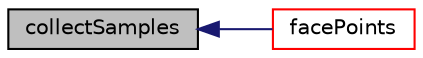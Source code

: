 digraph "collectSamples"
{
  bgcolor="transparent";
  edge [fontname="Helvetica",fontsize="10",labelfontname="Helvetica",labelfontsize="10"];
  node [fontname="Helvetica",fontsize="10",shape=record];
  rankdir="LR";
  Node1 [label="collectSamples",height=0.2,width=0.4,color="black", fillcolor="grey75", style="filled", fontcolor="black"];
  Node1 -> Node2 [dir="back",color="midnightblue",fontsize="10",style="solid",fontname="Helvetica"];
  Node2 [label="facePoints",height=0.2,width=0.4,color="red",URL="$a01457.html#a0fb543c54481dfa3023f24285cd25e87",tooltip="Get the points from face-centre-decomposition face centres. "];
}
